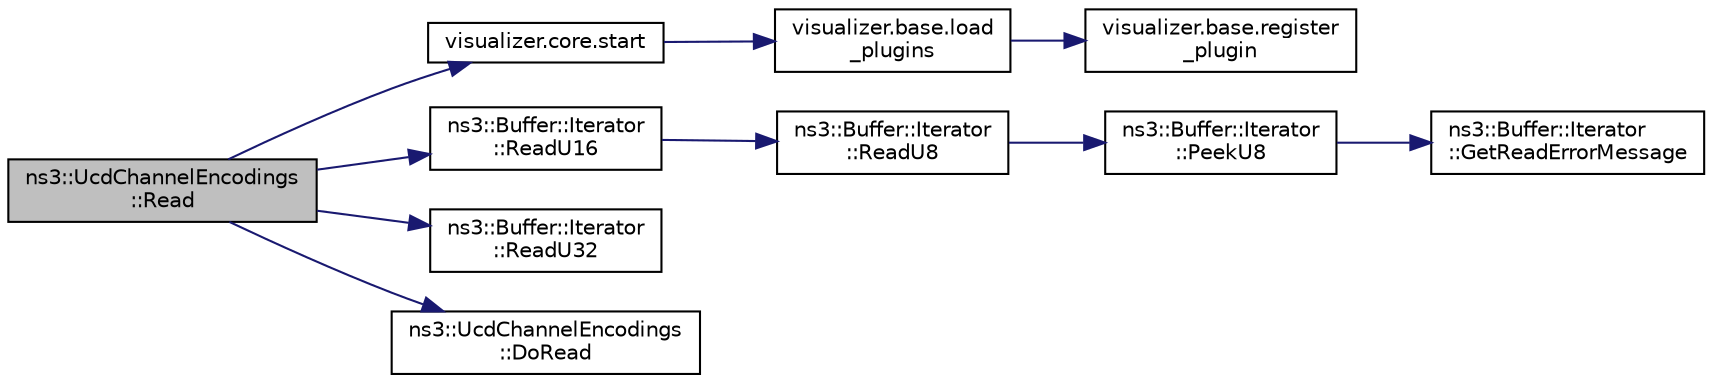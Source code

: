 digraph "ns3::UcdChannelEncodings::Read"
{
  edge [fontname="Helvetica",fontsize="10",labelfontname="Helvetica",labelfontsize="10"];
  node [fontname="Helvetica",fontsize="10",shape=record];
  rankdir="LR";
  Node1 [label="ns3::UcdChannelEncodings\l::Read",height=0.2,width=0.4,color="black", fillcolor="grey75", style="filled", fontcolor="black"];
  Node1 -> Node2 [color="midnightblue",fontsize="10",style="solid"];
  Node2 [label="visualizer.core.start",height=0.2,width=0.4,color="black", fillcolor="white", style="filled",URL="$df/d6c/namespacevisualizer_1_1core.html#a2a35e5d8a34af358b508dac8635754e0"];
  Node2 -> Node3 [color="midnightblue",fontsize="10",style="solid"];
  Node3 [label="visualizer.base.load\l_plugins",height=0.2,width=0.4,color="black", fillcolor="white", style="filled",URL="$d4/d39/namespacevisualizer_1_1base.html#ad171497a5ff1afe0a73bedaebf35448f"];
  Node3 -> Node4 [color="midnightblue",fontsize="10",style="solid"];
  Node4 [label="visualizer.base.register\l_plugin",height=0.2,width=0.4,color="black", fillcolor="white", style="filled",URL="$d4/d39/namespacevisualizer_1_1base.html#a6b0ffcff1e17ec4027496f50177e5b9e"];
  Node1 -> Node5 [color="midnightblue",fontsize="10",style="solid"];
  Node5 [label="ns3::Buffer::Iterator\l::ReadU16",height=0.2,width=0.4,color="black", fillcolor="white", style="filled",URL="$d0/daf/classns3_1_1Buffer_1_1Iterator.html#a73b0df87d8f3ca52c6c87898d420da13"];
  Node5 -> Node6 [color="midnightblue",fontsize="10",style="solid"];
  Node6 [label="ns3::Buffer::Iterator\l::ReadU8",height=0.2,width=0.4,color="black", fillcolor="white", style="filled",URL="$d0/daf/classns3_1_1Buffer_1_1Iterator.html#a7d7d5299e27ecf41aef37e315984ad5a"];
  Node6 -> Node7 [color="midnightblue",fontsize="10",style="solid"];
  Node7 [label="ns3::Buffer::Iterator\l::PeekU8",height=0.2,width=0.4,color="black", fillcolor="white", style="filled",URL="$d0/daf/classns3_1_1Buffer_1_1Iterator.html#aeba1e13bebc9775be31e37baf9e75a73"];
  Node7 -> Node8 [color="midnightblue",fontsize="10",style="solid"];
  Node8 [label="ns3::Buffer::Iterator\l::GetReadErrorMessage",height=0.2,width=0.4,color="black", fillcolor="white", style="filled",URL="$d0/daf/classns3_1_1Buffer_1_1Iterator.html#af1bb2180c525be17ffc4cf46ee5f9291",tooltip="Returns an appropriate message indicating a read error. "];
  Node1 -> Node9 [color="midnightblue",fontsize="10",style="solid"];
  Node9 [label="ns3::Buffer::Iterator\l::ReadU32",height=0.2,width=0.4,color="black", fillcolor="white", style="filled",URL="$d0/daf/classns3_1_1Buffer_1_1Iterator.html#adceeb0fd38c2f5634492b64a8e344ff2"];
  Node1 -> Node10 [color="midnightblue",fontsize="10",style="solid"];
  Node10 [label="ns3::UcdChannelEncodings\l::DoRead",height=0.2,width=0.4,color="black", fillcolor="white", style="filled",URL="$dc/d44/classns3_1_1UcdChannelEncodings.html#a126b14925914be4848d134a41e441c91"];
}

